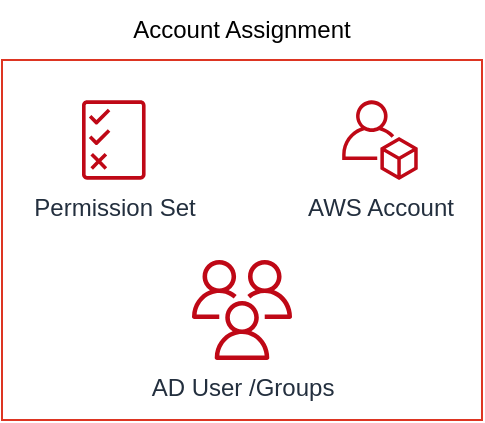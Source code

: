 <mxfile version="20.3.0" type="google"><diagram id="0mRrXOH9F4WoO6uu7opi" name="Seite-1"><mxGraphModel grid="1" page="1" gridSize="10" guides="1" tooltips="1" connect="1" arrows="1" fold="1" pageScale="1" pageWidth="827" pageHeight="1169" math="0" shadow="0"><root><mxCell id="0"/><mxCell id="1" parent="0"/><mxCell id="5yi2MrQUahIcRoyQ2kcw-1" value="" style="fillColor=none;strokeColor=#DD3522;verticalAlign=top;fontStyle=0;fontColor=#DD3522;" vertex="1" parent="1"><mxGeometry x="60" y="60" width="240" height="180" as="geometry"/></mxCell><mxCell id="5yi2MrQUahIcRoyQ2kcw-2" value="Permission Set" style="sketch=0;outlineConnect=0;fontColor=#232F3E;gradientColor=none;fillColor=#BF0816;strokeColor=none;dashed=0;verticalLabelPosition=bottom;verticalAlign=top;align=center;html=1;fontSize=12;fontStyle=0;aspect=fixed;pointerEvents=1;shape=mxgraph.aws4.permissions;" vertex="1" parent="1"><mxGeometry x="100" y="80" width="31.79" height="40" as="geometry"/></mxCell><mxCell id="5yi2MrQUahIcRoyQ2kcw-3" value="AWS Account" style="sketch=0;outlineConnect=0;fontColor=#232F3E;gradientColor=none;fillColor=#BF0816;strokeColor=none;dashed=0;verticalLabelPosition=bottom;verticalAlign=top;align=center;html=1;fontSize=12;fontStyle=0;aspect=fixed;pointerEvents=1;shape=mxgraph.aws4.organizations_account;" vertex="1" parent="1"><mxGeometry x="230" y="80" width="37.95" height="40" as="geometry"/></mxCell><mxCell id="5yi2MrQUahIcRoyQ2kcw-4" value="AD User /Groups" style="sketch=0;outlineConnect=0;fontColor=#232F3E;gradientColor=none;fillColor=#BF0816;strokeColor=none;dashed=0;verticalLabelPosition=bottom;verticalAlign=top;align=center;html=1;fontSize=12;fontStyle=0;aspect=fixed;pointerEvents=1;shape=mxgraph.aws4.users;" vertex="1" parent="1"><mxGeometry x="155" y="160" width="50" height="50" as="geometry"/></mxCell><mxCell id="5yi2MrQUahIcRoyQ2kcw-5" value="Account Assignment" style="text;html=1;strokeColor=none;fillColor=none;align=center;verticalAlign=middle;whiteSpace=wrap;rounded=0;" vertex="1" parent="1"><mxGeometry x="120" y="30" width="120" height="30" as="geometry"/></mxCell></root></mxGraphModel></diagram></mxfile>
